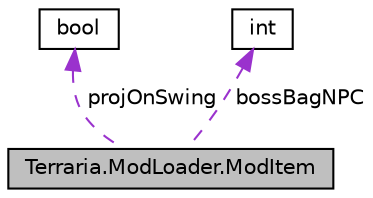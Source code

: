 digraph "Terraria.ModLoader.ModItem"
{
 // LATEX_PDF_SIZE
  edge [fontname="Helvetica",fontsize="10",labelfontname="Helvetica",labelfontsize="10"];
  node [fontname="Helvetica",fontsize="10",shape=record];
  Node1 [label="Terraria.ModLoader.ModItem",height=0.2,width=0.4,color="black", fillcolor="grey75", style="filled", fontcolor="black",tooltip="This class serves as a place for you to place all your properties and hooks for each item...."];
  Node2 -> Node1 [dir="back",color="darkorchid3",fontsize="10",style="dashed",label=" projOnSwing" ,fontname="Helvetica"];
  Node2 [label="bool",height=0.2,width=0.4,color="black", fillcolor="white", style="filled",tooltip=" "];
  Node3 -> Node1 [dir="back",color="darkorchid3",fontsize="10",style="dashed",label=" bossBagNPC" ,fontname="Helvetica"];
  Node3 [label="int",height=0.2,width=0.4,color="black", fillcolor="white", style="filled",tooltip=" "];
}

